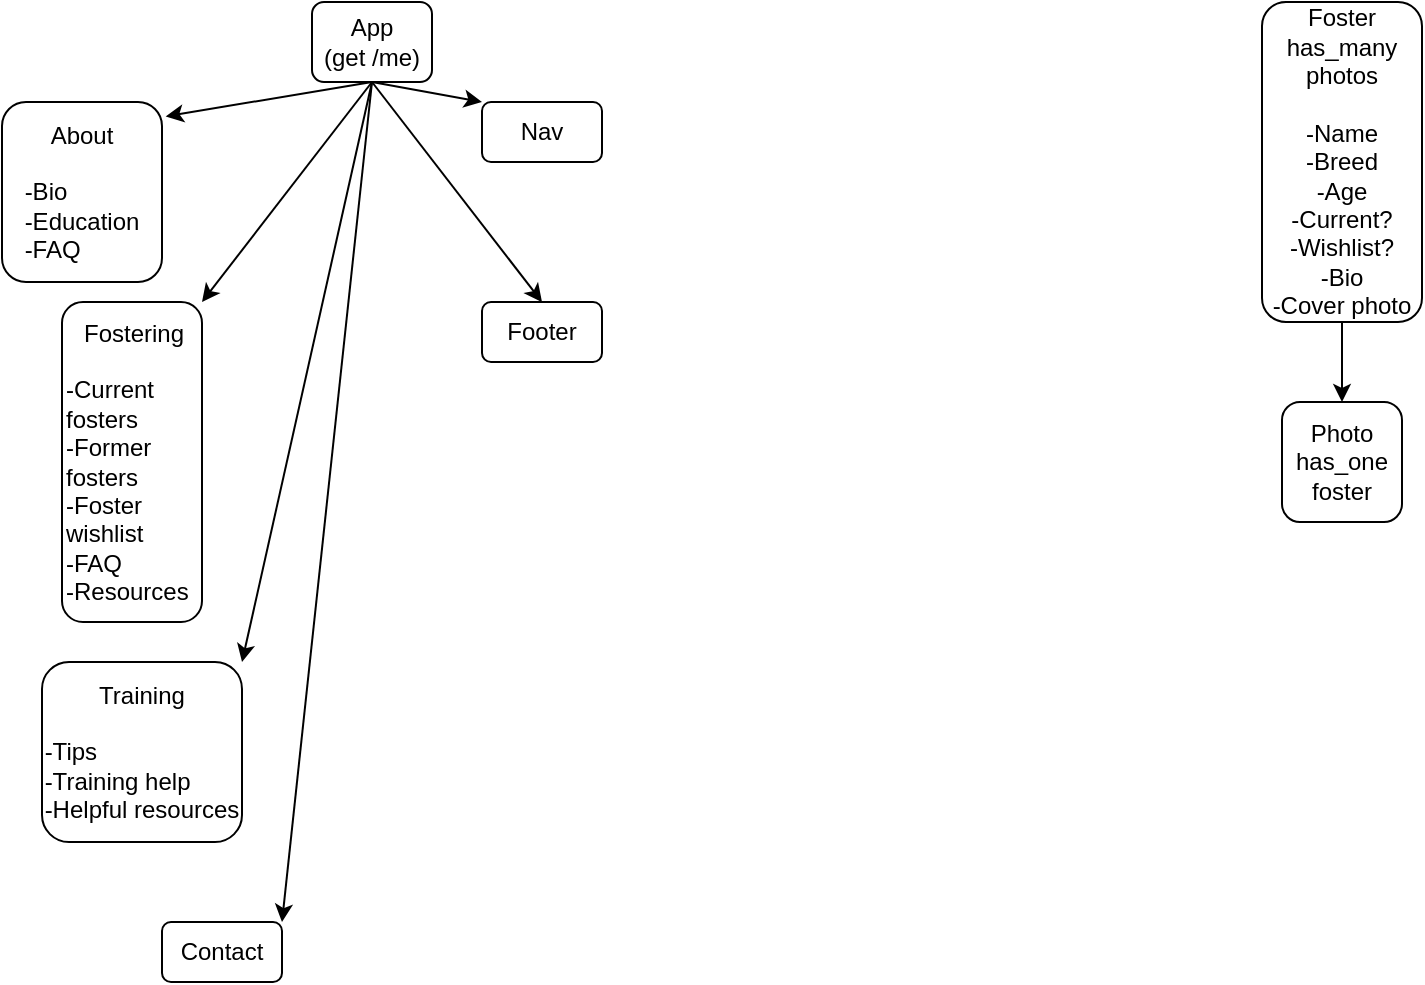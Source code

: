<mxfile>
    <diagram id="FIBxzgbuWzb2I69AoRu5" name="Page-1">
        <mxGraphModel dx="1299" dy="706" grid="1" gridSize="10" guides="1" tooltips="1" connect="1" arrows="1" fold="1" page="1" pageScale="1" pageWidth="850" pageHeight="1100" math="0" shadow="0">
            <root>
                <mxCell id="0"/>
                <mxCell id="1" parent="0"/>
                <mxCell id="8" style="edgeStyle=none;html=1;exitX=0.5;exitY=1;exitDx=0;exitDy=0;entryX=1.023;entryY=0.08;entryDx=0;entryDy=0;entryPerimeter=0;" edge="1" parent="1" source="2" target="4">
                    <mxGeometry relative="1" as="geometry"/>
                </mxCell>
                <mxCell id="9" style="edgeStyle=none;html=1;exitX=0.5;exitY=1;exitDx=0;exitDy=0;entryX=1;entryY=0;entryDx=0;entryDy=0;" edge="1" parent="1" source="2" target="5">
                    <mxGeometry relative="1" as="geometry"/>
                </mxCell>
                <mxCell id="10" style="edgeStyle=none;html=1;exitX=0.5;exitY=1;exitDx=0;exitDy=0;entryX=1;entryY=0;entryDx=0;entryDy=0;" edge="1" parent="1" source="2" target="6">
                    <mxGeometry relative="1" as="geometry"/>
                </mxCell>
                <mxCell id="11" style="edgeStyle=none;html=1;exitX=0.5;exitY=1;exitDx=0;exitDy=0;entryX=1;entryY=0;entryDx=0;entryDy=0;" edge="1" parent="1" source="2" target="7">
                    <mxGeometry relative="1" as="geometry"/>
                </mxCell>
                <mxCell id="14" style="edgeStyle=none;html=1;exitX=0.5;exitY=1;exitDx=0;exitDy=0;entryX=0;entryY=0;entryDx=0;entryDy=0;" edge="1" parent="1" source="2" target="13">
                    <mxGeometry relative="1" as="geometry"/>
                </mxCell>
                <mxCell id="16" style="edgeStyle=none;html=1;exitX=0.5;exitY=1;exitDx=0;exitDy=0;entryX=0.5;entryY=0;entryDx=0;entryDy=0;" edge="1" parent="1" source="2" target="15">
                    <mxGeometry relative="1" as="geometry"/>
                </mxCell>
                <mxCell id="2" value="App&lt;br&gt;(get /me)" style="rounded=1;whiteSpace=wrap;html=1;" vertex="1" parent="1">
                    <mxGeometry x="185" y="20" width="60" height="40" as="geometry"/>
                </mxCell>
                <mxCell id="4" value="About&lt;br&gt;&lt;br&gt;&lt;div style=&quot;text-align: left&quot;&gt;-Bio&lt;/div&gt;&lt;div style=&quot;text-align: left&quot;&gt;&lt;span&gt;-Education&lt;/span&gt;&lt;/div&gt;&lt;div style=&quot;text-align: left&quot;&gt;&lt;span&gt;-FAQ&lt;/span&gt;&lt;/div&gt;" style="rounded=1;whiteSpace=wrap;html=1;" vertex="1" parent="1">
                    <mxGeometry x="30" y="70" width="80" height="90" as="geometry"/>
                </mxCell>
                <mxCell id="5" value="&lt;div style=&quot;text-align: center&quot;&gt;&lt;span&gt;Fostering&lt;/span&gt;&lt;/div&gt;&lt;div style=&quot;text-align: center&quot;&gt;&lt;span&gt;&lt;br&gt;&lt;/span&gt;&lt;/div&gt;&lt;div&gt;&lt;span&gt;-Current fosters&lt;/span&gt;&lt;/div&gt;-Former fosters&lt;br&gt;-Foster wishlist&lt;br&gt;-FAQ&lt;br&gt;-Resources" style="rounded=1;whiteSpace=wrap;html=1;align=left;" vertex="1" parent="1">
                    <mxGeometry x="60" y="170" width="70" height="160" as="geometry"/>
                </mxCell>
                <mxCell id="6" value="Training&lt;br&gt;&lt;br&gt;&lt;div style=&quot;text-align: left&quot;&gt;&lt;span&gt;-Tips&lt;/span&gt;&lt;/div&gt;&lt;div style=&quot;text-align: left&quot;&gt;&lt;span&gt;-Training help&lt;/span&gt;&lt;/div&gt;&lt;div style=&quot;text-align: left&quot;&gt;&lt;span&gt;-Helpful resources&lt;/span&gt;&lt;/div&gt;" style="rounded=1;whiteSpace=wrap;html=1;" vertex="1" parent="1">
                    <mxGeometry x="50" y="350" width="100" height="90" as="geometry"/>
                </mxCell>
                <mxCell id="7" value="Contact" style="rounded=1;whiteSpace=wrap;html=1;" vertex="1" parent="1">
                    <mxGeometry x="110" y="480" width="60" height="30" as="geometry"/>
                </mxCell>
                <mxCell id="13" value="Nav" style="rounded=1;whiteSpace=wrap;html=1;" vertex="1" parent="1">
                    <mxGeometry x="270" y="70" width="60" height="30" as="geometry"/>
                </mxCell>
                <mxCell id="15" value="Footer" style="rounded=1;whiteSpace=wrap;html=1;" vertex="1" parent="1">
                    <mxGeometry x="270" y="170" width="60" height="30" as="geometry"/>
                </mxCell>
                <mxCell id="20" style="edgeStyle=none;html=1;entryX=0.5;entryY=0;entryDx=0;entryDy=0;" edge="1" parent="1" source="18" target="19">
                    <mxGeometry relative="1" as="geometry"/>
                </mxCell>
                <mxCell id="18" value="Foster&lt;br&gt;has_many photos&lt;br&gt;&lt;br&gt;-Name&lt;br&gt;-Breed&lt;br&gt;-Age&lt;br&gt;-Current?&lt;br&gt;-Wishlist?&lt;br&gt;-Bio&lt;br&gt;-Cover photo" style="rounded=1;whiteSpace=wrap;html=1;" vertex="1" parent="1">
                    <mxGeometry x="660" y="20" width="80" height="160" as="geometry"/>
                </mxCell>
                <mxCell id="19" value="Photo&lt;br&gt;has_one foster" style="rounded=1;whiteSpace=wrap;html=1;" vertex="1" parent="1">
                    <mxGeometry x="670" y="220" width="60" height="60" as="geometry"/>
                </mxCell>
            </root>
        </mxGraphModel>
    </diagram>
</mxfile>